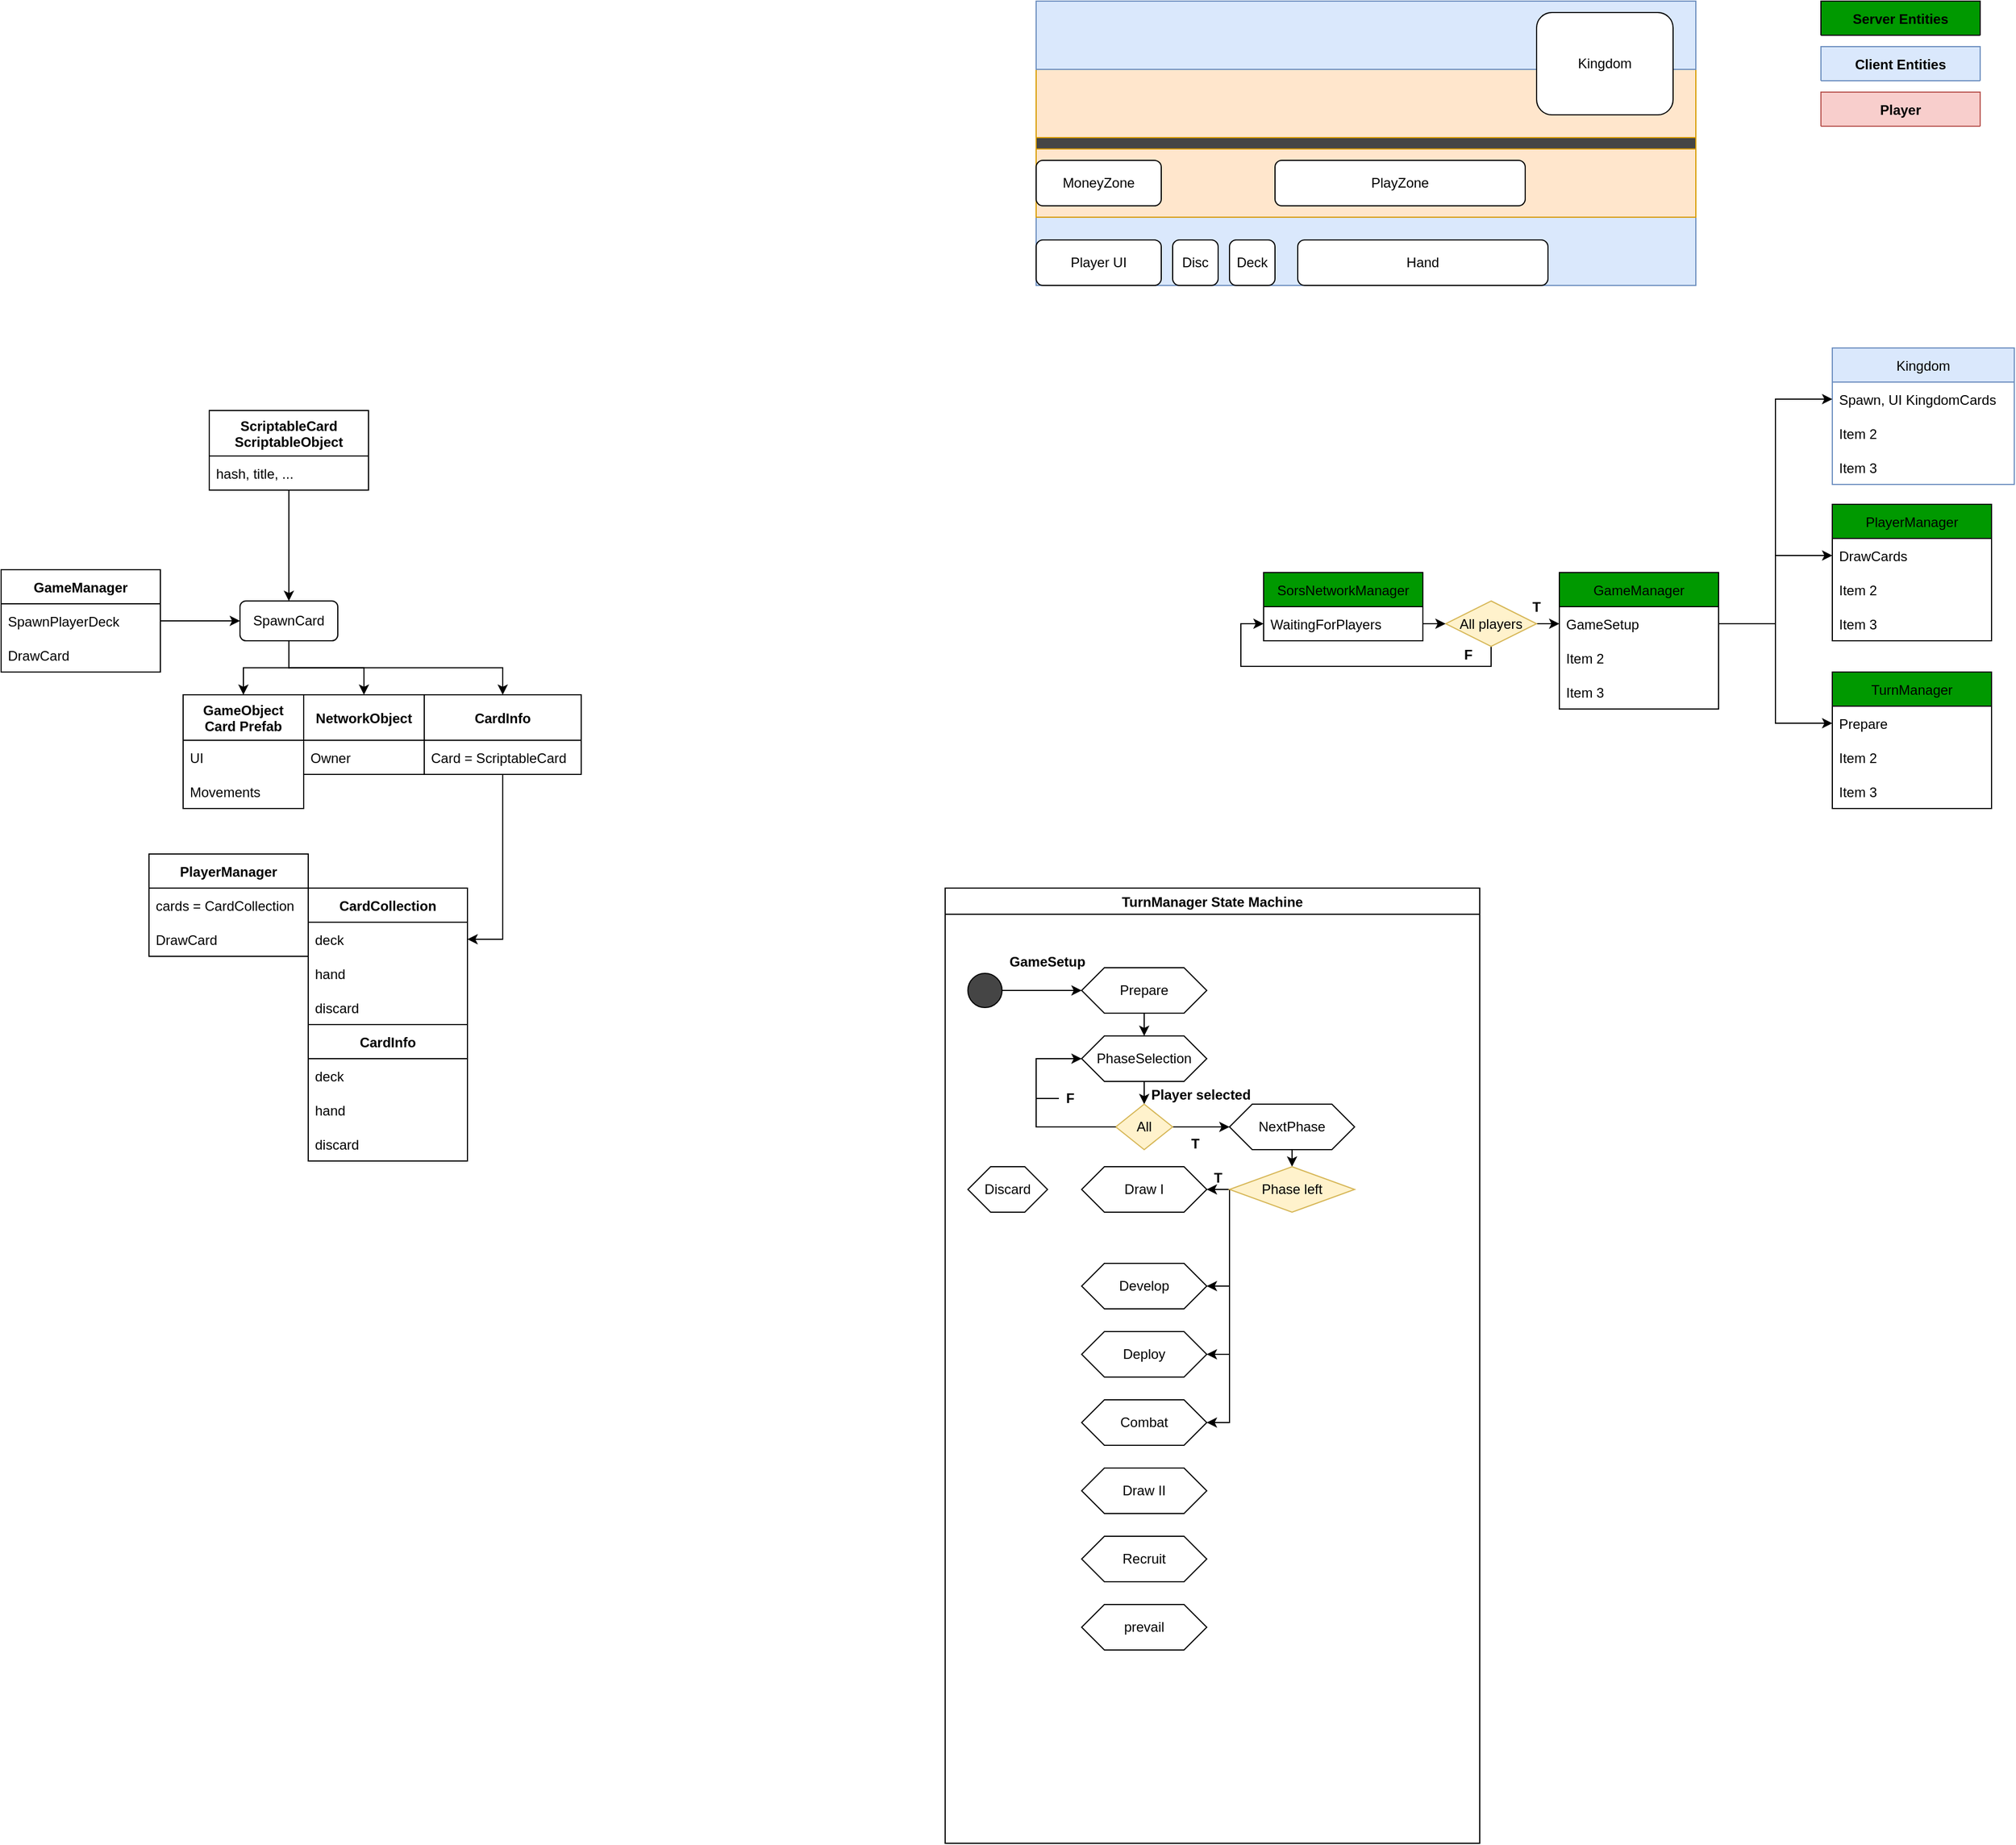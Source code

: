 <mxfile version="20.3.0" type="github">
  <diagram name="Page-1" id="e56a1550-8fbb-45ad-956c-1786394a9013">
    <mxGraphModel dx="640" dy="691" grid="1" gridSize="10" guides="1" tooltips="1" connect="1" arrows="1" fold="1" page="1" pageScale="1" pageWidth="1100" pageHeight="850" background="none" math="0" shadow="0">
      <root>
        <mxCell id="0" />
        <mxCell id="1" parent="0" />
        <mxCell id="E3y60lkcEBOWgc4NYitt-1" style="edgeStyle=orthogonalEdgeStyle;rounded=0;orthogonalLoop=1;jettySize=auto;html=1;exitX=0.5;exitY=1;exitDx=0;exitDy=0;" parent="1" source="E3y60lkcEBOWgc4NYitt-2" target="E3y60lkcEBOWgc4NYitt-21" edge="1">
          <mxGeometry relative="1" as="geometry" />
        </mxCell>
        <mxCell id="E3y60lkcEBOWgc4NYitt-2" value="ScriptableCard&#xa;ScriptableObject" style="swimlane;fontStyle=1;childLayout=stackLayout;horizontal=1;startSize=40;horizontalStack=0;resizeParent=1;resizeParentMax=0;resizeLast=0;collapsible=1;marginBottom=0;" parent="1" vertex="1">
          <mxGeometry x="523" y="420" width="140" height="70" as="geometry" />
        </mxCell>
        <mxCell id="E3y60lkcEBOWgc4NYitt-3" value="hash, title, ..." style="text;strokeColor=none;fillColor=none;align=left;verticalAlign=middle;spacingLeft=4;spacingRight=4;overflow=hidden;points=[[0,0.5],[1,0.5]];portConstraint=eastwest;rotatable=0;" parent="E3y60lkcEBOWgc4NYitt-2" vertex="1">
          <mxGeometry y="40" width="140" height="30" as="geometry" />
        </mxCell>
        <mxCell id="E3y60lkcEBOWgc4NYitt-4" value="PlayerManager" style="swimlane;fontStyle=1;childLayout=stackLayout;horizontal=1;startSize=30;horizontalStack=0;resizeParent=1;resizeParentMax=0;resizeLast=0;collapsible=1;marginBottom=0;" parent="1" vertex="1">
          <mxGeometry x="470" y="810" width="140" height="90" as="geometry" />
        </mxCell>
        <mxCell id="E3y60lkcEBOWgc4NYitt-5" value="cards = CardCollection" style="text;strokeColor=none;fillColor=none;align=left;verticalAlign=middle;spacingLeft=4;spacingRight=4;overflow=hidden;points=[[0,0.5],[1,0.5]];portConstraint=eastwest;rotatable=0;" parent="E3y60lkcEBOWgc4NYitt-4" vertex="1">
          <mxGeometry y="30" width="140" height="30" as="geometry" />
        </mxCell>
        <mxCell id="E3y60lkcEBOWgc4NYitt-6" value="DrawCard" style="text;strokeColor=none;fillColor=none;align=left;verticalAlign=middle;spacingLeft=4;spacingRight=4;overflow=hidden;points=[[0,0.5],[1,0.5]];portConstraint=eastwest;rotatable=0;" parent="E3y60lkcEBOWgc4NYitt-4" vertex="1">
          <mxGeometry y="60" width="140" height="30" as="geometry" />
        </mxCell>
        <mxCell id="E3y60lkcEBOWgc4NYitt-7" value="CardCollection" style="swimlane;fontStyle=1;childLayout=stackLayout;horizontal=1;startSize=30;horizontalStack=0;resizeParent=1;resizeParentMax=0;resizeLast=0;collapsible=1;marginBottom=0;" parent="1" vertex="1">
          <mxGeometry x="610" y="840" width="140" height="120" as="geometry" />
        </mxCell>
        <mxCell id="E3y60lkcEBOWgc4NYitt-8" value="deck" style="text;strokeColor=none;fillColor=none;align=left;verticalAlign=middle;spacingLeft=4;spacingRight=4;overflow=hidden;points=[[0,0.5],[1,0.5]];portConstraint=eastwest;rotatable=0;" parent="E3y60lkcEBOWgc4NYitt-7" vertex="1">
          <mxGeometry y="30" width="140" height="30" as="geometry" />
        </mxCell>
        <mxCell id="E3y60lkcEBOWgc4NYitt-9" value="hand    " style="text;strokeColor=none;fillColor=none;align=left;verticalAlign=middle;spacingLeft=4;spacingRight=4;overflow=hidden;points=[[0,0.5],[1,0.5]];portConstraint=eastwest;rotatable=0;" parent="E3y60lkcEBOWgc4NYitt-7" vertex="1">
          <mxGeometry y="60" width="140" height="30" as="geometry" />
        </mxCell>
        <mxCell id="E3y60lkcEBOWgc4NYitt-10" value="discard" style="text;strokeColor=none;fillColor=none;align=left;verticalAlign=middle;spacingLeft=4;spacingRight=4;overflow=hidden;points=[[0,0.5],[1,0.5]];portConstraint=eastwest;rotatable=0;" parent="E3y60lkcEBOWgc4NYitt-7" vertex="1">
          <mxGeometry y="90" width="140" height="30" as="geometry" />
        </mxCell>
        <mxCell id="E3y60lkcEBOWgc4NYitt-11" value="CardInfo" style="swimlane;fontStyle=1;childLayout=stackLayout;horizontal=1;startSize=30;horizontalStack=0;resizeParent=1;resizeParentMax=0;resizeLast=0;collapsible=1;marginBottom=0;" parent="1" vertex="1">
          <mxGeometry x="610" y="960" width="140" height="120" as="geometry" />
        </mxCell>
        <mxCell id="E3y60lkcEBOWgc4NYitt-12" value="deck" style="text;strokeColor=none;fillColor=none;align=left;verticalAlign=middle;spacingLeft=4;spacingRight=4;overflow=hidden;points=[[0,0.5],[1,0.5]];portConstraint=eastwest;rotatable=0;" parent="E3y60lkcEBOWgc4NYitt-11" vertex="1">
          <mxGeometry y="30" width="140" height="30" as="geometry" />
        </mxCell>
        <mxCell id="E3y60lkcEBOWgc4NYitt-13" value="hand    " style="text;strokeColor=none;fillColor=none;align=left;verticalAlign=middle;spacingLeft=4;spacingRight=4;overflow=hidden;points=[[0,0.5],[1,0.5]];portConstraint=eastwest;rotatable=0;" parent="E3y60lkcEBOWgc4NYitt-11" vertex="1">
          <mxGeometry y="60" width="140" height="30" as="geometry" />
        </mxCell>
        <mxCell id="E3y60lkcEBOWgc4NYitt-14" value="discard" style="text;strokeColor=none;fillColor=none;align=left;verticalAlign=middle;spacingLeft=4;spacingRight=4;overflow=hidden;points=[[0,0.5],[1,0.5]];portConstraint=eastwest;rotatable=0;" parent="E3y60lkcEBOWgc4NYitt-11" vertex="1">
          <mxGeometry y="90" width="140" height="30" as="geometry" />
        </mxCell>
        <mxCell id="E3y60lkcEBOWgc4NYitt-15" value="GameManager" style="swimlane;fontStyle=1;childLayout=stackLayout;horizontal=1;startSize=30;horizontalStack=0;resizeParent=1;resizeParentMax=0;resizeLast=0;collapsible=1;marginBottom=0;" parent="1" vertex="1">
          <mxGeometry x="340" y="560" width="140" height="90" as="geometry" />
        </mxCell>
        <mxCell id="E3y60lkcEBOWgc4NYitt-16" value="SpawnPlayerDeck" style="text;strokeColor=none;fillColor=none;align=left;verticalAlign=middle;spacingLeft=4;spacingRight=4;overflow=hidden;points=[[0,0.5],[1,0.5]];portConstraint=eastwest;rotatable=0;" parent="E3y60lkcEBOWgc4NYitt-15" vertex="1">
          <mxGeometry y="30" width="140" height="30" as="geometry" />
        </mxCell>
        <mxCell id="E3y60lkcEBOWgc4NYitt-17" value="DrawCard" style="text;strokeColor=none;fillColor=none;align=left;verticalAlign=middle;spacingLeft=4;spacingRight=4;overflow=hidden;points=[[0,0.5],[1,0.5]];portConstraint=eastwest;rotatable=0;" parent="E3y60lkcEBOWgc4NYitt-15" vertex="1">
          <mxGeometry y="60" width="140" height="30" as="geometry" />
        </mxCell>
        <mxCell id="E3y60lkcEBOWgc4NYitt-18" style="edgeStyle=orthogonalEdgeStyle;rounded=0;orthogonalLoop=1;jettySize=auto;html=1;exitX=0.5;exitY=1;exitDx=0;exitDy=0;entryX=0.5;entryY=0;entryDx=0;entryDy=0;" parent="1" source="E3y60lkcEBOWgc4NYitt-21" target="E3y60lkcEBOWgc4NYitt-23" edge="1">
          <mxGeometry relative="1" as="geometry" />
        </mxCell>
        <mxCell id="E3y60lkcEBOWgc4NYitt-19" style="edgeStyle=orthogonalEdgeStyle;rounded=0;orthogonalLoop=1;jettySize=auto;html=1;exitX=0.5;exitY=1;exitDx=0;exitDy=0;entryX=0.5;entryY=0;entryDx=0;entryDy=0;" parent="1" source="E3y60lkcEBOWgc4NYitt-21" target="E3y60lkcEBOWgc4NYitt-26" edge="1">
          <mxGeometry relative="1" as="geometry" />
        </mxCell>
        <mxCell id="E3y60lkcEBOWgc4NYitt-20" style="edgeStyle=orthogonalEdgeStyle;rounded=0;orthogonalLoop=1;jettySize=auto;html=1;exitX=0.5;exitY=1;exitDx=0;exitDy=0;entryX=0.5;entryY=0;entryDx=0;entryDy=0;" parent="1" source="E3y60lkcEBOWgc4NYitt-21" target="E3y60lkcEBOWgc4NYitt-29" edge="1">
          <mxGeometry relative="1" as="geometry" />
        </mxCell>
        <mxCell id="E3y60lkcEBOWgc4NYitt-21" value="&lt;span style=&quot;text-align: left;&quot;&gt;SpawnCard&lt;/span&gt;" style="rounded=1;whiteSpace=wrap;html=1;" parent="1" vertex="1">
          <mxGeometry x="550" y="587.5" width="86" height="35" as="geometry" />
        </mxCell>
        <mxCell id="E3y60lkcEBOWgc4NYitt-22" style="edgeStyle=orthogonalEdgeStyle;rounded=0;orthogonalLoop=1;jettySize=auto;html=1;exitX=1;exitY=0.5;exitDx=0;exitDy=0;entryX=0;entryY=0.5;entryDx=0;entryDy=0;" parent="1" source="E3y60lkcEBOWgc4NYitt-16" target="E3y60lkcEBOWgc4NYitt-21" edge="1">
          <mxGeometry relative="1" as="geometry" />
        </mxCell>
        <mxCell id="E3y60lkcEBOWgc4NYitt-23" value="GameObject&#xa;Card Prefab" style="swimlane;fontStyle=1;childLayout=stackLayout;horizontal=1;startSize=40;horizontalStack=0;resizeParent=1;resizeParentMax=0;resizeLast=0;collapsible=1;marginBottom=0;" parent="1" vertex="1">
          <mxGeometry x="500" y="670" width="106" height="100" as="geometry" />
        </mxCell>
        <mxCell id="E3y60lkcEBOWgc4NYitt-24" value="UI" style="text;strokeColor=none;fillColor=none;align=left;verticalAlign=middle;spacingLeft=4;spacingRight=4;overflow=hidden;points=[[0,0.5],[1,0.5]];portConstraint=eastwest;rotatable=0;" parent="E3y60lkcEBOWgc4NYitt-23" vertex="1">
          <mxGeometry y="40" width="106" height="30" as="geometry" />
        </mxCell>
        <mxCell id="E3y60lkcEBOWgc4NYitt-25" value="Movements" style="text;strokeColor=none;fillColor=none;align=left;verticalAlign=middle;spacingLeft=4;spacingRight=4;overflow=hidden;points=[[0,0.5],[1,0.5]];portConstraint=eastwest;rotatable=0;" parent="E3y60lkcEBOWgc4NYitt-23" vertex="1">
          <mxGeometry y="70" width="106" height="30" as="geometry" />
        </mxCell>
        <mxCell id="E3y60lkcEBOWgc4NYitt-26" value="NetworkObject" style="swimlane;fontStyle=1;childLayout=stackLayout;horizontal=1;startSize=40;horizontalStack=0;resizeParent=1;resizeParentMax=0;resizeLast=0;collapsible=1;marginBottom=0;" parent="1" vertex="1">
          <mxGeometry x="606" y="670" width="106" height="70" as="geometry" />
        </mxCell>
        <mxCell id="E3y60lkcEBOWgc4NYitt-27" value="Owner" style="text;strokeColor=none;fillColor=none;align=left;verticalAlign=middle;spacingLeft=4;spacingRight=4;overflow=hidden;points=[[0,0.5],[1,0.5]];portConstraint=eastwest;rotatable=0;" parent="E3y60lkcEBOWgc4NYitt-26" vertex="1">
          <mxGeometry y="40" width="106" height="30" as="geometry" />
        </mxCell>
        <mxCell id="E3y60lkcEBOWgc4NYitt-28" style="edgeStyle=orthogonalEdgeStyle;rounded=0;orthogonalLoop=1;jettySize=auto;html=1;exitX=0.5;exitY=1;exitDx=0;exitDy=0;" parent="1" source="E3y60lkcEBOWgc4NYitt-29" target="E3y60lkcEBOWgc4NYitt-8" edge="1">
          <mxGeometry relative="1" as="geometry" />
        </mxCell>
        <mxCell id="E3y60lkcEBOWgc4NYitt-29" value="CardInfo" style="swimlane;fontStyle=1;childLayout=stackLayout;horizontal=1;startSize=40;horizontalStack=0;resizeParent=1;resizeParentMax=0;resizeLast=0;collapsible=1;marginBottom=0;" parent="1" vertex="1">
          <mxGeometry x="712" y="670" width="138" height="70" as="geometry" />
        </mxCell>
        <mxCell id="E3y60lkcEBOWgc4NYitt-30" value="Card = ScriptableCard" style="text;strokeColor=none;fillColor=none;align=left;verticalAlign=middle;spacingLeft=4;spacingRight=4;overflow=hidden;points=[[0,0.5],[1,0.5]];portConstraint=eastwest;rotatable=0;" parent="E3y60lkcEBOWgc4NYitt-29" vertex="1">
          <mxGeometry y="40" width="138" height="30" as="geometry" />
        </mxCell>
        <mxCell id="C90KK72VCtRBAQaXPwwY-1" value="" style="rounded=0;whiteSpace=wrap;html=1;fillColor=#dae8fc;strokeColor=#6c8ebf;" parent="1" vertex="1">
          <mxGeometry x="1250" y="250" width="580" height="60" as="geometry" />
        </mxCell>
        <mxCell id="C90KK72VCtRBAQaXPwwY-2" value="" style="rounded=0;whiteSpace=wrap;html=1;fillColor=#ffe6cc;strokeColor=#d79b00;" parent="1" vertex="1">
          <mxGeometry x="1250" y="190" width="580" height="60" as="geometry" />
        </mxCell>
        <mxCell id="C90KK72VCtRBAQaXPwwY-3" value="" style="rounded=0;whiteSpace=wrap;html=1;fillColor=#ffe6cc;strokeColor=#d79b00;" parent="1" vertex="1">
          <mxGeometry x="1250" y="120" width="580" height="60" as="geometry" />
        </mxCell>
        <mxCell id="C90KK72VCtRBAQaXPwwY-4" value="" style="rounded=0;whiteSpace=wrap;html=1;fillColor=#454545;strokeColor=#d79b00;" parent="1" vertex="1">
          <mxGeometry x="1250" y="180" width="580" height="10" as="geometry" />
        </mxCell>
        <mxCell id="C90KK72VCtRBAQaXPwwY-5" value="" style="rounded=0;whiteSpace=wrap;html=1;fillColor=#dae8fc;strokeColor=#6c8ebf;" parent="1" vertex="1">
          <mxGeometry x="1250" y="60" width="580" height="60" as="geometry" />
        </mxCell>
        <mxCell id="C90KK72VCtRBAQaXPwwY-6" value="Hand" style="rounded=1;whiteSpace=wrap;html=1;" parent="1" vertex="1">
          <mxGeometry x="1480" y="270" width="220" height="40" as="geometry" />
        </mxCell>
        <mxCell id="C90KK72VCtRBAQaXPwwY-7" value="Player UI" style="rounded=1;whiteSpace=wrap;html=1;" parent="1" vertex="1">
          <mxGeometry x="1250" y="270" width="110" height="40" as="geometry" />
        </mxCell>
        <mxCell id="C90KK72VCtRBAQaXPwwY-8" value="Disc" style="rounded=1;whiteSpace=wrap;html=1;" parent="1" vertex="1">
          <mxGeometry x="1370" y="270" width="40" height="40" as="geometry" />
        </mxCell>
        <mxCell id="C90KK72VCtRBAQaXPwwY-9" value="Deck" style="rounded=1;whiteSpace=wrap;html=1;" parent="1" vertex="1">
          <mxGeometry x="1420" y="270" width="40" height="40" as="geometry" />
        </mxCell>
        <mxCell id="C90KK72VCtRBAQaXPwwY-10" value="PlayZone" style="rounded=1;whiteSpace=wrap;html=1;" parent="1" vertex="1">
          <mxGeometry x="1460" y="200" width="220" height="40" as="geometry" />
        </mxCell>
        <mxCell id="C90KK72VCtRBAQaXPwwY-11" value="MoneyZone" style="rounded=1;whiteSpace=wrap;html=1;" parent="1" vertex="1">
          <mxGeometry x="1250" y="200" width="110" height="40" as="geometry" />
        </mxCell>
        <mxCell id="C90KK72VCtRBAQaXPwwY-13" value="GameManager" style="swimlane;fontStyle=0;childLayout=stackLayout;horizontal=1;startSize=30;horizontalStack=0;resizeParent=1;resizeParentMax=0;resizeLast=0;collapsible=1;marginBottom=0;fillColor=#009900;" parent="1" vertex="1">
          <mxGeometry x="1710" y="562.5" width="140" height="120" as="geometry" />
        </mxCell>
        <mxCell id="C90KK72VCtRBAQaXPwwY-14" value="GameSetup" style="text;strokeColor=none;fillColor=none;align=left;verticalAlign=middle;spacingLeft=4;spacingRight=4;overflow=hidden;points=[[0,0.5],[1,0.5]];portConstraint=eastwest;rotatable=0;" parent="C90KK72VCtRBAQaXPwwY-13" vertex="1">
          <mxGeometry y="30" width="140" height="30" as="geometry" />
        </mxCell>
        <mxCell id="C90KK72VCtRBAQaXPwwY-15" value="Item 2" style="text;strokeColor=none;fillColor=none;align=left;verticalAlign=middle;spacingLeft=4;spacingRight=4;overflow=hidden;points=[[0,0.5],[1,0.5]];portConstraint=eastwest;rotatable=0;" parent="C90KK72VCtRBAQaXPwwY-13" vertex="1">
          <mxGeometry y="60" width="140" height="30" as="geometry" />
        </mxCell>
        <mxCell id="C90KK72VCtRBAQaXPwwY-16" value="Item 3" style="text;strokeColor=none;fillColor=none;align=left;verticalAlign=middle;spacingLeft=4;spacingRight=4;overflow=hidden;points=[[0,0.5],[1,0.5]];portConstraint=eastwest;rotatable=0;" parent="C90KK72VCtRBAQaXPwwY-13" vertex="1">
          <mxGeometry y="90" width="140" height="30" as="geometry" />
        </mxCell>
        <mxCell id="C90KK72VCtRBAQaXPwwY-17" value="TurnManager" style="swimlane;fontStyle=0;childLayout=stackLayout;horizontal=1;startSize=30;horizontalStack=0;resizeParent=1;resizeParentMax=0;resizeLast=0;collapsible=1;marginBottom=0;fillColor=#009900;" parent="1" vertex="1">
          <mxGeometry x="1950" y="650" width="140" height="120" as="geometry" />
        </mxCell>
        <mxCell id="C90KK72VCtRBAQaXPwwY-18" value="Prepare" style="text;strokeColor=none;fillColor=none;align=left;verticalAlign=middle;spacingLeft=4;spacingRight=4;overflow=hidden;points=[[0,0.5],[1,0.5]];portConstraint=eastwest;rotatable=0;" parent="C90KK72VCtRBAQaXPwwY-17" vertex="1">
          <mxGeometry y="30" width="140" height="30" as="geometry" />
        </mxCell>
        <mxCell id="C90KK72VCtRBAQaXPwwY-19" value="Item 2" style="text;strokeColor=none;fillColor=none;align=left;verticalAlign=middle;spacingLeft=4;spacingRight=4;overflow=hidden;points=[[0,0.5],[1,0.5]];portConstraint=eastwest;rotatable=0;" parent="C90KK72VCtRBAQaXPwwY-17" vertex="1">
          <mxGeometry y="60" width="140" height="30" as="geometry" />
        </mxCell>
        <mxCell id="C90KK72VCtRBAQaXPwwY-20" value="Item 3" style="text;strokeColor=none;fillColor=none;align=left;verticalAlign=middle;spacingLeft=4;spacingRight=4;overflow=hidden;points=[[0,0.5],[1,0.5]];portConstraint=eastwest;rotatable=0;" parent="C90KK72VCtRBAQaXPwwY-17" vertex="1">
          <mxGeometry y="90" width="140" height="30" as="geometry" />
        </mxCell>
        <mxCell id="C90KK72VCtRBAQaXPwwY-21" value="Server Entities" style="swimlane;fontStyle=1;childLayout=stackLayout;horizontal=1;startSize=30;horizontalStack=0;resizeParent=1;resizeParentMax=0;resizeLast=0;collapsible=1;marginBottom=0;fillColor=#009900;" parent="1" vertex="1">
          <mxGeometry x="1940" y="60" width="140" height="30" as="geometry" />
        </mxCell>
        <mxCell id="C90KK72VCtRBAQaXPwwY-25" value="Player" style="swimlane;fontStyle=1;childLayout=stackLayout;horizontal=1;startSize=30;horizontalStack=0;resizeParent=1;resizeParentMax=0;resizeLast=0;collapsible=1;marginBottom=0;fillColor=#f8cecc;strokeColor=#b85450;" parent="1" vertex="1">
          <mxGeometry x="1940" y="140" width="140" height="30" as="geometry" />
        </mxCell>
        <mxCell id="LB_I5nbtP3hotRsRZlri-1" value="Kingdom" style="swimlane;fontStyle=0;childLayout=stackLayout;horizontal=1;startSize=30;horizontalStack=0;resizeParent=1;resizeParentMax=0;resizeLast=0;collapsible=1;marginBottom=0;fillColor=#dae8fc;strokeColor=#6c8ebf;" vertex="1" parent="1">
          <mxGeometry x="1950" y="365" width="160" height="120" as="geometry" />
        </mxCell>
        <mxCell id="LB_I5nbtP3hotRsRZlri-2" value="Spawn, UI KingdomCards " style="text;strokeColor=none;fillColor=none;align=left;verticalAlign=middle;spacingLeft=4;spacingRight=4;overflow=hidden;points=[[0,0.5],[1,0.5]];portConstraint=eastwest;rotatable=0;" vertex="1" parent="LB_I5nbtP3hotRsRZlri-1">
          <mxGeometry y="30" width="160" height="30" as="geometry" />
        </mxCell>
        <mxCell id="LB_I5nbtP3hotRsRZlri-3" value="Item 2" style="text;strokeColor=none;fillColor=none;align=left;verticalAlign=middle;spacingLeft=4;spacingRight=4;overflow=hidden;points=[[0,0.5],[1,0.5]];portConstraint=eastwest;rotatable=0;" vertex="1" parent="LB_I5nbtP3hotRsRZlri-1">
          <mxGeometry y="60" width="160" height="30" as="geometry" />
        </mxCell>
        <mxCell id="LB_I5nbtP3hotRsRZlri-4" value="Item 3" style="text;strokeColor=none;fillColor=none;align=left;verticalAlign=middle;spacingLeft=4;spacingRight=4;overflow=hidden;points=[[0,0.5],[1,0.5]];portConstraint=eastwest;rotatable=0;" vertex="1" parent="LB_I5nbtP3hotRsRZlri-1">
          <mxGeometry y="90" width="160" height="30" as="geometry" />
        </mxCell>
        <mxCell id="LB_I5nbtP3hotRsRZlri-5" value="Kingdom" style="rounded=1;whiteSpace=wrap;html=1;" vertex="1" parent="1">
          <mxGeometry x="1690" y="70" width="120" height="90" as="geometry" />
        </mxCell>
        <mxCell id="LB_I5nbtP3hotRsRZlri-6" value="Client Entities" style="swimlane;fontStyle=1;childLayout=stackLayout;horizontal=1;startSize=30;horizontalStack=0;resizeParent=1;resizeParentMax=0;resizeLast=0;collapsible=1;marginBottom=0;fillColor=#dae8fc;strokeColor=#6c8ebf;" vertex="1" parent="1">
          <mxGeometry x="1940" y="100" width="140" height="30" as="geometry" />
        </mxCell>
        <mxCell id="LB_I5nbtP3hotRsRZlri-7" value="SorsNetworkManager" style="swimlane;fontStyle=0;childLayout=stackLayout;horizontal=1;startSize=30;horizontalStack=0;resizeParent=1;resizeParentMax=0;resizeLast=0;collapsible=1;marginBottom=0;fillColor=#009900;" vertex="1" parent="1">
          <mxGeometry x="1450" y="562.5" width="140" height="60" as="geometry" />
        </mxCell>
        <mxCell id="LB_I5nbtP3hotRsRZlri-8" value="WaitingForPlayers" style="text;strokeColor=none;fillColor=none;align=left;verticalAlign=middle;spacingLeft=4;spacingRight=4;overflow=hidden;points=[[0,0.5],[1,0.5]];portConstraint=eastwest;rotatable=0;" vertex="1" parent="LB_I5nbtP3hotRsRZlri-7">
          <mxGeometry y="30" width="140" height="30" as="geometry" />
        </mxCell>
        <mxCell id="LB_I5nbtP3hotRsRZlri-14" style="edgeStyle=orthogonalEdgeStyle;rounded=0;orthogonalLoop=1;jettySize=auto;html=1;exitX=0.5;exitY=1;exitDx=0;exitDy=0;entryX=0;entryY=0.5;entryDx=0;entryDy=0;" edge="1" parent="1" source="LB_I5nbtP3hotRsRZlri-12" target="LB_I5nbtP3hotRsRZlri-8">
          <mxGeometry relative="1" as="geometry">
            <mxPoint x="1580" y="610" as="targetPoint" />
            <Array as="points">
              <mxPoint x="1650" y="645" />
              <mxPoint x="1430" y="645" />
              <mxPoint x="1430" y="607" />
            </Array>
          </mxGeometry>
        </mxCell>
        <mxCell id="LB_I5nbtP3hotRsRZlri-16" style="edgeStyle=orthogonalEdgeStyle;rounded=0;orthogonalLoop=1;jettySize=auto;html=1;exitX=1;exitY=0.5;exitDx=0;exitDy=0;entryX=0;entryY=0.5;entryDx=0;entryDy=0;" edge="1" parent="1" source="LB_I5nbtP3hotRsRZlri-12" target="C90KK72VCtRBAQaXPwwY-14">
          <mxGeometry relative="1" as="geometry" />
        </mxCell>
        <mxCell id="LB_I5nbtP3hotRsRZlri-12" value="All players" style="rhombus;whiteSpace=wrap;html=1;fillColor=#fff2cc;strokeColor=#d6b656;" vertex="1" parent="1">
          <mxGeometry x="1610" y="587.5" width="80" height="40" as="geometry" />
        </mxCell>
        <mxCell id="LB_I5nbtP3hotRsRZlri-13" style="edgeStyle=orthogonalEdgeStyle;rounded=0;orthogonalLoop=1;jettySize=auto;html=1;exitX=1;exitY=0.5;exitDx=0;exitDy=0;entryX=0;entryY=0.5;entryDx=0;entryDy=0;" edge="1" parent="1" source="LB_I5nbtP3hotRsRZlri-8" target="LB_I5nbtP3hotRsRZlri-12">
          <mxGeometry relative="1" as="geometry" />
        </mxCell>
        <mxCell id="LB_I5nbtP3hotRsRZlri-17" value="&lt;b&gt;T&lt;/b&gt;" style="text;html=1;strokeColor=none;fillColor=none;align=center;verticalAlign=middle;whiteSpace=wrap;rounded=0;" vertex="1" parent="1">
          <mxGeometry x="1660" y="577.5" width="60" height="30" as="geometry" />
        </mxCell>
        <mxCell id="LB_I5nbtP3hotRsRZlri-18" value="&lt;b&gt;F&lt;/b&gt;" style="text;html=1;strokeColor=none;fillColor=none;align=center;verticalAlign=middle;whiteSpace=wrap;rounded=0;" vertex="1" parent="1">
          <mxGeometry x="1600" y="620" width="60" height="30" as="geometry" />
        </mxCell>
        <mxCell id="LB_I5nbtP3hotRsRZlri-19" style="edgeStyle=orthogonalEdgeStyle;rounded=0;orthogonalLoop=1;jettySize=auto;html=1;exitX=1;exitY=0.5;exitDx=0;exitDy=0;entryX=0;entryY=0.5;entryDx=0;entryDy=0;" edge="1" parent="1" source="C90KK72VCtRBAQaXPwwY-14" target="C90KK72VCtRBAQaXPwwY-18">
          <mxGeometry relative="1" as="geometry" />
        </mxCell>
        <mxCell id="LB_I5nbtP3hotRsRZlri-20" style="edgeStyle=orthogonalEdgeStyle;rounded=0;orthogonalLoop=1;jettySize=auto;html=1;exitX=1;exitY=0.5;exitDx=0;exitDy=0;entryX=0;entryY=0.5;entryDx=0;entryDy=0;" edge="1" parent="1" source="C90KK72VCtRBAQaXPwwY-14" target="LB_I5nbtP3hotRsRZlri-2">
          <mxGeometry relative="1" as="geometry">
            <mxPoint x="1910" y="410" as="targetPoint" />
          </mxGeometry>
        </mxCell>
        <mxCell id="LB_I5nbtP3hotRsRZlri-21" value="PlayerManager" style="swimlane;fontStyle=0;childLayout=stackLayout;horizontal=1;startSize=30;horizontalStack=0;resizeParent=1;resizeParentMax=0;resizeLast=0;collapsible=1;marginBottom=0;fillColor=#009900;" vertex="1" parent="1">
          <mxGeometry x="1950" y="502.5" width="140" height="120" as="geometry" />
        </mxCell>
        <mxCell id="LB_I5nbtP3hotRsRZlri-22" value="DrawCards" style="text;strokeColor=none;fillColor=none;align=left;verticalAlign=middle;spacingLeft=4;spacingRight=4;overflow=hidden;points=[[0,0.5],[1,0.5]];portConstraint=eastwest;rotatable=0;" vertex="1" parent="LB_I5nbtP3hotRsRZlri-21">
          <mxGeometry y="30" width="140" height="30" as="geometry" />
        </mxCell>
        <mxCell id="LB_I5nbtP3hotRsRZlri-23" value="Item 2" style="text;strokeColor=none;fillColor=none;align=left;verticalAlign=middle;spacingLeft=4;spacingRight=4;overflow=hidden;points=[[0,0.5],[1,0.5]];portConstraint=eastwest;rotatable=0;" vertex="1" parent="LB_I5nbtP3hotRsRZlri-21">
          <mxGeometry y="60" width="140" height="30" as="geometry" />
        </mxCell>
        <mxCell id="LB_I5nbtP3hotRsRZlri-24" value="Item 3" style="text;strokeColor=none;fillColor=none;align=left;verticalAlign=middle;spacingLeft=4;spacingRight=4;overflow=hidden;points=[[0,0.5],[1,0.5]];portConstraint=eastwest;rotatable=0;" vertex="1" parent="LB_I5nbtP3hotRsRZlri-21">
          <mxGeometry y="90" width="140" height="30" as="geometry" />
        </mxCell>
        <mxCell id="LB_I5nbtP3hotRsRZlri-25" style="edgeStyle=orthogonalEdgeStyle;rounded=0;orthogonalLoop=1;jettySize=auto;html=1;exitX=1;exitY=0.5;exitDx=0;exitDy=0;entryX=0;entryY=0.5;entryDx=0;entryDy=0;" edge="1" parent="1" source="C90KK72VCtRBAQaXPwwY-14" target="LB_I5nbtP3hotRsRZlri-22">
          <mxGeometry relative="1" as="geometry" />
        </mxCell>
        <mxCell id="LB_I5nbtP3hotRsRZlri-26" value="TurnManager State Machine" style="swimlane;" vertex="1" parent="1">
          <mxGeometry x="1170" y="840" width="470" height="840" as="geometry" />
        </mxCell>
        <mxCell id="LB_I5nbtP3hotRsRZlri-33" style="edgeStyle=orthogonalEdgeStyle;rounded=0;orthogonalLoop=1;jettySize=auto;html=1;exitX=0.5;exitY=1;exitDx=0;exitDy=0;entryX=0.5;entryY=0;entryDx=0;entryDy=0;" edge="1" parent="LB_I5nbtP3hotRsRZlri-26" source="LB_I5nbtP3hotRsRZlri-27" target="LB_I5nbtP3hotRsRZlri-32">
          <mxGeometry relative="1" as="geometry" />
        </mxCell>
        <mxCell id="LB_I5nbtP3hotRsRZlri-27" value="Prepare" style="shape=hexagon;perimeter=hexagonPerimeter2;whiteSpace=wrap;html=1;fixedSize=1;" vertex="1" parent="LB_I5nbtP3hotRsRZlri-26">
          <mxGeometry x="120" y="70" width="110" height="40" as="geometry" />
        </mxCell>
        <mxCell id="LB_I5nbtP3hotRsRZlri-29" style="edgeStyle=orthogonalEdgeStyle;rounded=0;orthogonalLoop=1;jettySize=auto;html=1;exitX=1;exitY=0.5;exitDx=0;exitDy=0;entryX=0;entryY=0.5;entryDx=0;entryDy=0;" edge="1" parent="LB_I5nbtP3hotRsRZlri-26" source="LB_I5nbtP3hotRsRZlri-28" target="LB_I5nbtP3hotRsRZlri-27">
          <mxGeometry relative="1" as="geometry" />
        </mxCell>
        <mxCell id="LB_I5nbtP3hotRsRZlri-28" value="" style="ellipse;whiteSpace=wrap;html=1;aspect=fixed;fillColor=#454545;" vertex="1" parent="LB_I5nbtP3hotRsRZlri-26">
          <mxGeometry x="20" y="75" width="30" height="30" as="geometry" />
        </mxCell>
        <mxCell id="LB_I5nbtP3hotRsRZlri-31" value="&lt;b&gt;GameSetup&lt;/b&gt;" style="text;html=1;strokeColor=none;fillColor=none;align=center;verticalAlign=middle;whiteSpace=wrap;rounded=0;" vertex="1" parent="LB_I5nbtP3hotRsRZlri-26">
          <mxGeometry x="60" y="50" width="60" height="30" as="geometry" />
        </mxCell>
        <mxCell id="LB_I5nbtP3hotRsRZlri-36" style="edgeStyle=orthogonalEdgeStyle;rounded=0;orthogonalLoop=1;jettySize=auto;html=1;exitX=0.5;exitY=1;exitDx=0;exitDy=0;entryX=0.5;entryY=0;entryDx=0;entryDy=0;" edge="1" parent="LB_I5nbtP3hotRsRZlri-26" source="LB_I5nbtP3hotRsRZlri-32" target="LB_I5nbtP3hotRsRZlri-34">
          <mxGeometry relative="1" as="geometry" />
        </mxCell>
        <mxCell id="LB_I5nbtP3hotRsRZlri-32" value="PhaseSelection" style="shape=hexagon;perimeter=hexagonPerimeter2;whiteSpace=wrap;html=1;fixedSize=1;" vertex="1" parent="LB_I5nbtP3hotRsRZlri-26">
          <mxGeometry x="120" y="130" width="110" height="40" as="geometry" />
        </mxCell>
        <mxCell id="LB_I5nbtP3hotRsRZlri-37" style="edgeStyle=orthogonalEdgeStyle;rounded=0;orthogonalLoop=1;jettySize=auto;html=1;exitX=0;exitY=0.5;exitDx=0;exitDy=0;entryX=0;entryY=0.5;entryDx=0;entryDy=0;startArrow=none;" edge="1" parent="LB_I5nbtP3hotRsRZlri-26" source="LB_I5nbtP3hotRsRZlri-38" target="LB_I5nbtP3hotRsRZlri-32">
          <mxGeometry relative="1" as="geometry" />
        </mxCell>
        <mxCell id="LB_I5nbtP3hotRsRZlri-41" style="edgeStyle=orthogonalEdgeStyle;rounded=0;orthogonalLoop=1;jettySize=auto;html=1;exitX=1;exitY=0.5;exitDx=0;exitDy=0;entryX=0;entryY=0.5;entryDx=0;entryDy=0;" edge="1" parent="LB_I5nbtP3hotRsRZlri-26" source="LB_I5nbtP3hotRsRZlri-34" target="LB_I5nbtP3hotRsRZlri-40">
          <mxGeometry relative="1" as="geometry" />
        </mxCell>
        <mxCell id="LB_I5nbtP3hotRsRZlri-34" value="All" style="rhombus;whiteSpace=wrap;html=1;fillColor=#fff2cc;strokeColor=#d6b656;" vertex="1" parent="LB_I5nbtP3hotRsRZlri-26">
          <mxGeometry x="150" y="190" width="50" height="40" as="geometry" />
        </mxCell>
        <mxCell id="LB_I5nbtP3hotRsRZlri-35" value="&lt;b&gt;Player selected&lt;/b&gt;" style="text;html=1;strokeColor=none;fillColor=none;align=center;verticalAlign=middle;whiteSpace=wrap;rounded=0;" vertex="1" parent="LB_I5nbtP3hotRsRZlri-26">
          <mxGeometry x="175" y="167" width="100" height="30" as="geometry" />
        </mxCell>
        <mxCell id="LB_I5nbtP3hotRsRZlri-38" value="&lt;b&gt;F&lt;/b&gt;" style="text;html=1;strokeColor=none;fillColor=none;align=center;verticalAlign=middle;whiteSpace=wrap;rounded=0;" vertex="1" parent="LB_I5nbtP3hotRsRZlri-26">
          <mxGeometry x="100" y="170" width="20" height="30" as="geometry" />
        </mxCell>
        <mxCell id="LB_I5nbtP3hotRsRZlri-39" value="" style="edgeStyle=orthogonalEdgeStyle;rounded=0;orthogonalLoop=1;jettySize=auto;html=1;exitX=0;exitY=0.5;exitDx=0;exitDy=0;entryX=0;entryY=0.5;entryDx=0;entryDy=0;endArrow=none;" edge="1" parent="LB_I5nbtP3hotRsRZlri-26" source="LB_I5nbtP3hotRsRZlri-34" target="LB_I5nbtP3hotRsRZlri-38">
          <mxGeometry relative="1" as="geometry">
            <mxPoint x="1380" y="1050" as="sourcePoint" />
            <mxPoint x="1350" y="990" as="targetPoint" />
            <Array as="points">
              <mxPoint x="80" y="210" />
              <mxPoint x="80" y="185" />
            </Array>
          </mxGeometry>
        </mxCell>
        <mxCell id="LB_I5nbtP3hotRsRZlri-45" style="edgeStyle=orthogonalEdgeStyle;rounded=0;orthogonalLoop=1;jettySize=auto;html=1;exitX=0.5;exitY=1;exitDx=0;exitDy=0;entryX=0.5;entryY=0;entryDx=0;entryDy=0;" edge="1" parent="LB_I5nbtP3hotRsRZlri-26" source="LB_I5nbtP3hotRsRZlri-40" target="LB_I5nbtP3hotRsRZlri-44">
          <mxGeometry relative="1" as="geometry" />
        </mxCell>
        <mxCell id="LB_I5nbtP3hotRsRZlri-40" value="NextPhase" style="shape=hexagon;perimeter=hexagonPerimeter2;whiteSpace=wrap;html=1;fixedSize=1;" vertex="1" parent="LB_I5nbtP3hotRsRZlri-26">
          <mxGeometry x="250" y="190" width="110" height="40" as="geometry" />
        </mxCell>
        <mxCell id="LB_I5nbtP3hotRsRZlri-42" value="&lt;b&gt;T&lt;/b&gt;" style="text;html=1;strokeColor=none;fillColor=none;align=center;verticalAlign=middle;whiteSpace=wrap;rounded=0;" vertex="1" parent="LB_I5nbtP3hotRsRZlri-26">
          <mxGeometry x="210" y="210" width="20" height="30" as="geometry" />
        </mxCell>
        <mxCell id="LB_I5nbtP3hotRsRZlri-43" value="Draw I" style="shape=hexagon;perimeter=hexagonPerimeter2;whiteSpace=wrap;html=1;fixedSize=1;" vertex="1" parent="LB_I5nbtP3hotRsRZlri-26">
          <mxGeometry x="120" y="245" width="110" height="40" as="geometry" />
        </mxCell>
        <mxCell id="LB_I5nbtP3hotRsRZlri-46" style="edgeStyle=orthogonalEdgeStyle;rounded=0;orthogonalLoop=1;jettySize=auto;html=1;exitX=0;exitY=0.5;exitDx=0;exitDy=0;entryX=1;entryY=0.5;entryDx=0;entryDy=0;" edge="1" parent="LB_I5nbtP3hotRsRZlri-26" source="LB_I5nbtP3hotRsRZlri-44" target="LB_I5nbtP3hotRsRZlri-43">
          <mxGeometry relative="1" as="geometry" />
        </mxCell>
        <mxCell id="LB_I5nbtP3hotRsRZlri-57" style="edgeStyle=orthogonalEdgeStyle;rounded=0;orthogonalLoop=1;jettySize=auto;html=1;exitX=0;exitY=0.5;exitDx=0;exitDy=0;entryX=1;entryY=0.5;entryDx=0;entryDy=0;" edge="1" parent="LB_I5nbtP3hotRsRZlri-26" source="LB_I5nbtP3hotRsRZlri-44" target="LB_I5nbtP3hotRsRZlri-49">
          <mxGeometry relative="1" as="geometry">
            <Array as="points">
              <mxPoint x="250" y="350" />
            </Array>
          </mxGeometry>
        </mxCell>
        <mxCell id="LB_I5nbtP3hotRsRZlri-58" style="edgeStyle=orthogonalEdgeStyle;rounded=0;orthogonalLoop=1;jettySize=auto;html=1;exitX=0;exitY=0.5;exitDx=0;exitDy=0;entryX=1;entryY=0.5;entryDx=0;entryDy=0;" edge="1" parent="LB_I5nbtP3hotRsRZlri-26" source="LB_I5nbtP3hotRsRZlri-44" target="LB_I5nbtP3hotRsRZlri-50">
          <mxGeometry relative="1" as="geometry">
            <Array as="points">
              <mxPoint x="250" y="410" />
            </Array>
          </mxGeometry>
        </mxCell>
        <mxCell id="LB_I5nbtP3hotRsRZlri-59" style="edgeStyle=orthogonalEdgeStyle;rounded=0;orthogonalLoop=1;jettySize=auto;html=1;exitX=0;exitY=0.5;exitDx=0;exitDy=0;entryX=1;entryY=0.5;entryDx=0;entryDy=0;" edge="1" parent="LB_I5nbtP3hotRsRZlri-26" source="LB_I5nbtP3hotRsRZlri-44" target="LB_I5nbtP3hotRsRZlri-51">
          <mxGeometry relative="1" as="geometry">
            <Array as="points">
              <mxPoint x="250" y="470" />
            </Array>
          </mxGeometry>
        </mxCell>
        <mxCell id="LB_I5nbtP3hotRsRZlri-44" value="Phase left" style="rhombus;whiteSpace=wrap;html=1;fillColor=#fff2cc;strokeColor=#d6b656;" vertex="1" parent="LB_I5nbtP3hotRsRZlri-26">
          <mxGeometry x="250" y="245" width="110" height="40" as="geometry" />
        </mxCell>
        <mxCell id="LB_I5nbtP3hotRsRZlri-47" value="&lt;b&gt;T&lt;/b&gt;" style="text;html=1;strokeColor=none;fillColor=none;align=center;verticalAlign=middle;whiteSpace=wrap;rounded=0;" vertex="1" parent="LB_I5nbtP3hotRsRZlri-26">
          <mxGeometry x="230" y="240" width="20" height="30" as="geometry" />
        </mxCell>
        <mxCell id="LB_I5nbtP3hotRsRZlri-48" value="Discard" style="shape=hexagon;perimeter=hexagonPerimeter2;whiteSpace=wrap;html=1;fixedSize=1;" vertex="1" parent="LB_I5nbtP3hotRsRZlri-26">
          <mxGeometry x="20" y="245" width="70" height="40" as="geometry" />
        </mxCell>
        <mxCell id="LB_I5nbtP3hotRsRZlri-49" value="Develop" style="shape=hexagon;perimeter=hexagonPerimeter2;whiteSpace=wrap;html=1;fixedSize=1;" vertex="1" parent="LB_I5nbtP3hotRsRZlri-26">
          <mxGeometry x="120" y="330" width="110" height="40" as="geometry" />
        </mxCell>
        <mxCell id="LB_I5nbtP3hotRsRZlri-50" value="Deploy" style="shape=hexagon;perimeter=hexagonPerimeter2;whiteSpace=wrap;html=1;fixedSize=1;" vertex="1" parent="LB_I5nbtP3hotRsRZlri-26">
          <mxGeometry x="120" y="390" width="110" height="40" as="geometry" />
        </mxCell>
        <mxCell id="LB_I5nbtP3hotRsRZlri-51" value="Combat" style="shape=hexagon;perimeter=hexagonPerimeter2;whiteSpace=wrap;html=1;fixedSize=1;" vertex="1" parent="LB_I5nbtP3hotRsRZlri-26">
          <mxGeometry x="120" y="450" width="110" height="40" as="geometry" />
        </mxCell>
        <mxCell id="LB_I5nbtP3hotRsRZlri-54" value="Draw II" style="shape=hexagon;perimeter=hexagonPerimeter2;whiteSpace=wrap;html=1;fixedSize=1;" vertex="1" parent="LB_I5nbtP3hotRsRZlri-26">
          <mxGeometry x="120" y="510" width="110" height="40" as="geometry" />
        </mxCell>
        <mxCell id="LB_I5nbtP3hotRsRZlri-55" value="Recruit" style="shape=hexagon;perimeter=hexagonPerimeter2;whiteSpace=wrap;html=1;fixedSize=1;" vertex="1" parent="LB_I5nbtP3hotRsRZlri-26">
          <mxGeometry x="120" y="570" width="110" height="40" as="geometry" />
        </mxCell>
        <mxCell id="LB_I5nbtP3hotRsRZlri-56" value="prevail" style="shape=hexagon;perimeter=hexagonPerimeter2;whiteSpace=wrap;html=1;fixedSize=1;" vertex="1" parent="LB_I5nbtP3hotRsRZlri-26">
          <mxGeometry x="120" y="630" width="110" height="40" as="geometry" />
        </mxCell>
      </root>
    </mxGraphModel>
  </diagram>
</mxfile>
